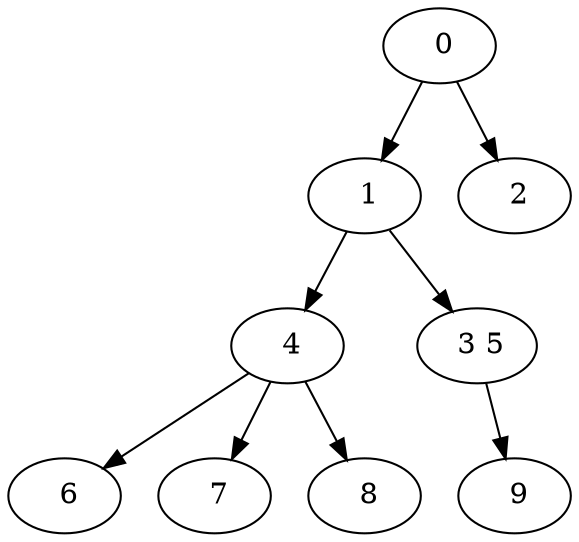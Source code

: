 digraph mytree {
" 0" -> " 1";
" 0" -> " 2";
" 1" -> " 4";
" 1" -> " 3 5";
" 2";
" 4" -> " 6";
" 4" -> " 7";
" 4" -> " 8";
" 9";
" 3 5" -> " 9";
" 6";
" 7";
" 8";
}
